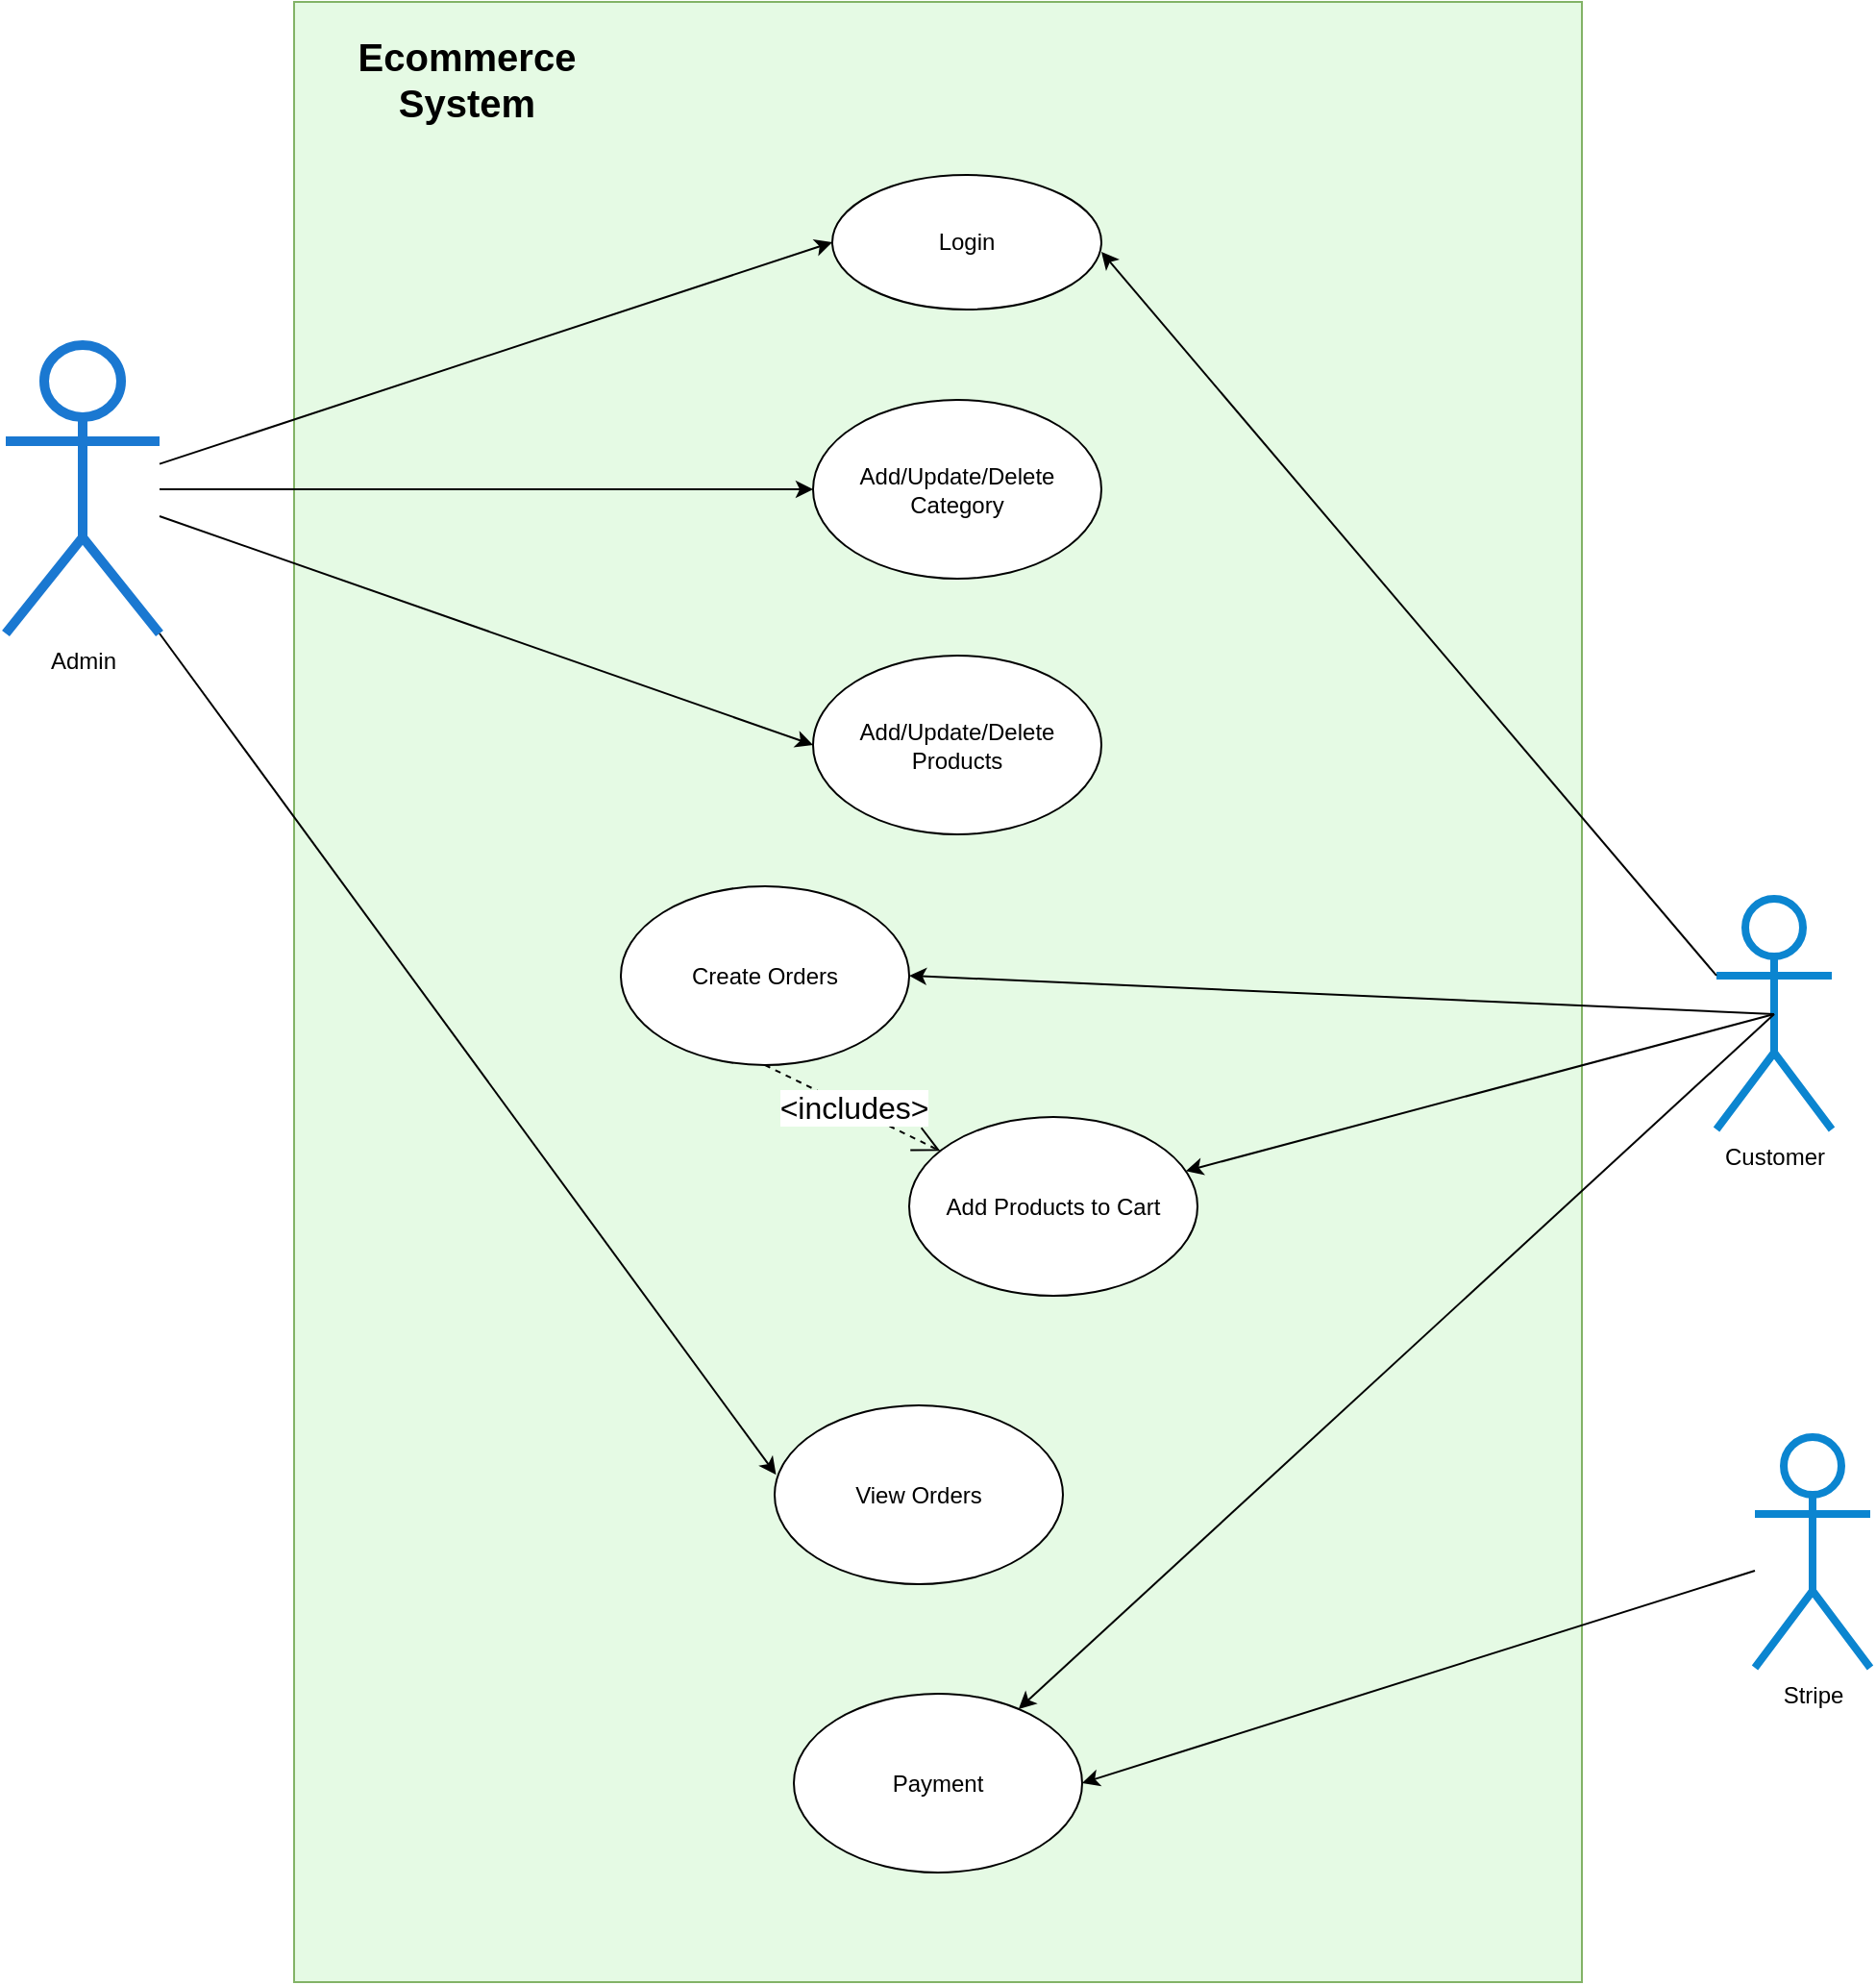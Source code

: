 <mxfile version="21.5.0" type="github">
  <diagram name="Page-1" id="igKEuE6RyJMRjBMo8wGY">
    <mxGraphModel dx="1300" dy="5412" grid="1" gridSize="10" guides="1" tooltips="1" connect="1" arrows="1" fold="1" page="1" pageScale="1" pageWidth="3300" pageHeight="4681" math="0" shadow="0">
      <root>
        <mxCell id="0" />
        <mxCell id="1" parent="0" />
        <mxCell id="2WVy318mOLhB7sXqwARw-7" value="" style="whiteSpace=wrap;html=1;fillColor=#E5FAE4;strokeColor=#82b366;gradientColor=none;" vertex="1" parent="1">
          <mxGeometry x="260" y="-20" width="670" height="1030" as="geometry" />
        </mxCell>
        <mxCell id="2WVy318mOLhB7sXqwARw-1" value="Admin" style="shape=umlActor;verticalLabelPosition=bottom;verticalAlign=top;html=1;outlineConnect=0;strokeColor=#1a78d1;strokeWidth=5;" vertex="1" parent="1">
          <mxGeometry x="110" y="158.5" width="80" height="150" as="geometry" />
        </mxCell>
        <mxCell id="2WVy318mOLhB7sXqwARw-3" value="Customer" style="shape=umlActor;verticalLabelPosition=bottom;verticalAlign=top;html=1;outlineConnect=0;strokeColor=#0b85d0;strokeWidth=4;" vertex="1" parent="1">
          <mxGeometry x="1000" y="446.5" width="60" height="120" as="geometry" />
        </mxCell>
        <mxCell id="2WVy318mOLhB7sXqwARw-5" value="Stripe" style="shape=umlActor;verticalLabelPosition=bottom;verticalAlign=top;html=1;outlineConnect=0;strokeColor=#0b85d0;strokeWidth=4;" vertex="1" parent="1">
          <mxGeometry x="1020" y="726.5" width="60" height="120" as="geometry" />
        </mxCell>
        <mxCell id="2WVy318mOLhB7sXqwARw-8" value="Login" style="ellipse;whiteSpace=wrap;html=1;" vertex="1" parent="1">
          <mxGeometry x="540" y="70" width="140" height="70" as="geometry" />
        </mxCell>
        <mxCell id="2WVy318mOLhB7sXqwARw-12" value="" style="endArrow=classic;html=1;rounded=0;entryX=0;entryY=0.5;entryDx=0;entryDy=0;" edge="1" parent="1" source="2WVy318mOLhB7sXqwARw-1" target="2WVy318mOLhB7sXqwARw-8">
          <mxGeometry width="50" height="50" relative="1" as="geometry">
            <mxPoint x="240" y="170" as="sourcePoint" />
            <mxPoint x="290" y="120" as="targetPoint" />
          </mxGeometry>
        </mxCell>
        <mxCell id="2WVy318mOLhB7sXqwARw-13" value="" style="endArrow=classic;html=1;rounded=0;exitX=0;exitY=0.333;exitDx=0;exitDy=0;exitPerimeter=0;" edge="1" parent="1" source="2WVy318mOLhB7sXqwARw-3">
          <mxGeometry width="50" height="50" relative="1" as="geometry">
            <mxPoint x="480" y="190" as="sourcePoint" />
            <mxPoint x="680" y="110" as="targetPoint" />
          </mxGeometry>
        </mxCell>
        <mxCell id="2WVy318mOLhB7sXqwARw-14" value="Add/Update/Delete Category" style="ellipse;whiteSpace=wrap;html=1;" vertex="1" parent="1">
          <mxGeometry x="530" y="187" width="150" height="93" as="geometry" />
        </mxCell>
        <mxCell id="2WVy318mOLhB7sXqwARw-15" value="" style="endArrow=classic;html=1;rounded=0;entryX=0;entryY=0.5;entryDx=0;entryDy=0;" edge="1" parent="1" target="2WVy318mOLhB7sXqwARw-14" source="2WVy318mOLhB7sXqwARw-1">
          <mxGeometry width="50" height="50" relative="1" as="geometry">
            <mxPoint x="240" y="270" as="sourcePoint" />
            <mxPoint x="290" y="217" as="targetPoint" />
          </mxGeometry>
        </mxCell>
        <mxCell id="2WVy318mOLhB7sXqwARw-17" value="Add/Update/Delete Products" style="ellipse;whiteSpace=wrap;html=1;" vertex="1" parent="1">
          <mxGeometry x="530" y="320" width="150" height="93" as="geometry" />
        </mxCell>
        <mxCell id="2WVy318mOLhB7sXqwARw-18" value="" style="endArrow=classic;html=1;rounded=0;entryX=0;entryY=0.5;entryDx=0;entryDy=0;" edge="1" parent="1" target="2WVy318mOLhB7sXqwARw-17" source="2WVy318mOLhB7sXqwARw-1">
          <mxGeometry width="50" height="50" relative="1" as="geometry">
            <mxPoint x="230" y="304" as="sourcePoint" />
            <mxPoint x="280" y="330" as="targetPoint" />
          </mxGeometry>
        </mxCell>
        <mxCell id="2WVy318mOLhB7sXqwARw-23" value="Create Orders" style="ellipse;whiteSpace=wrap;html=1;" vertex="1" parent="1">
          <mxGeometry x="430" y="440" width="150" height="93" as="geometry" />
        </mxCell>
        <mxCell id="2WVy318mOLhB7sXqwARw-26" value="View Orders" style="ellipse;whiteSpace=wrap;html=1;" vertex="1" parent="1">
          <mxGeometry x="510" y="710" width="150" height="93" as="geometry" />
        </mxCell>
        <mxCell id="2WVy318mOLhB7sXqwARw-28" value="" style="endArrow=classic;html=1;rounded=0;entryX=0.005;entryY=0.388;entryDx=0;entryDy=0;entryPerimeter=0;" edge="1" parent="1" target="2WVy318mOLhB7sXqwARw-26">
          <mxGeometry width="50" height="50" relative="1" as="geometry">
            <mxPoint x="190" y="308.5" as="sourcePoint" />
            <mxPoint x="240" y="258.5" as="targetPoint" />
          </mxGeometry>
        </mxCell>
        <mxCell id="2WVy318mOLhB7sXqwARw-29" value="" style="endArrow=classic;html=1;rounded=0;entryX=1;entryY=0.5;entryDx=0;entryDy=0;exitX=0.5;exitY=0.5;exitDx=0;exitDy=0;exitPerimeter=0;" edge="1" parent="1" source="2WVy318mOLhB7sXqwARw-3" target="2WVy318mOLhB7sXqwARw-23">
          <mxGeometry width="50" height="50" relative="1" as="geometry">
            <mxPoint x="650" y="410" as="sourcePoint" />
            <mxPoint x="980" y="240" as="targetPoint" />
          </mxGeometry>
        </mxCell>
        <mxCell id="2WVy318mOLhB7sXqwARw-30" value="Payment" style="ellipse;whiteSpace=wrap;html=1;" vertex="1" parent="1">
          <mxGeometry x="520" y="860" width="150" height="93" as="geometry" />
        </mxCell>
        <mxCell id="2WVy318mOLhB7sXqwARw-31" value="" style="endArrow=classic;html=1;rounded=0;exitX=0.5;exitY=0.5;exitDx=0;exitDy=0;exitPerimeter=0;" edge="1" parent="1" source="2WVy318mOLhB7sXqwARw-3" target="2WVy318mOLhB7sXqwARw-30">
          <mxGeometry width="50" height="50" relative="1" as="geometry">
            <mxPoint x="1050" y="150" as="sourcePoint" />
            <mxPoint x="680" y="517" as="targetPoint" />
          </mxGeometry>
        </mxCell>
        <mxCell id="2WVy318mOLhB7sXqwARw-32" value="" style="endArrow=classic;html=1;rounded=0;entryX=1;entryY=0.5;entryDx=0;entryDy=0;" edge="1" parent="1" source="2WVy318mOLhB7sXqwARw-5" target="2WVy318mOLhB7sXqwARw-30">
          <mxGeometry width="50" height="50" relative="1" as="geometry">
            <mxPoint x="1060" y="160" as="sourcePoint" />
            <mxPoint x="635" y="754" as="targetPoint" />
          </mxGeometry>
        </mxCell>
        <mxCell id="2WVy318mOLhB7sXqwARw-33" value="Ecommerce System" style="text;html=1;strokeColor=none;fillColor=none;align=center;verticalAlign=middle;whiteSpace=wrap;rounded=0;fontSize=20;fontStyle=1" vertex="1" parent="1">
          <mxGeometry x="330" y="10" width="40" height="20" as="geometry" />
        </mxCell>
        <mxCell id="2WVy318mOLhB7sXqwARw-34" value="Add Products to Cart" style="ellipse;whiteSpace=wrap;html=1;" vertex="1" parent="1">
          <mxGeometry x="580" y="560" width="150" height="93" as="geometry" />
        </mxCell>
        <mxCell id="2WVy318mOLhB7sXqwARw-35" value="&amp;lt;includes&amp;gt;" style="endArrow=open;endSize=12;dashed=1;html=1;rounded=0;exitX=0.5;exitY=1;exitDx=0;exitDy=0;fontSize=16;" edge="1" parent="1" source="2WVy318mOLhB7sXqwARw-23" target="2WVy318mOLhB7sXqwARw-34">
          <mxGeometry width="160" relative="1" as="geometry">
            <mxPoint x="620" y="560" as="sourcePoint" />
            <mxPoint x="780" y="560" as="targetPoint" />
          </mxGeometry>
        </mxCell>
        <mxCell id="2WVy318mOLhB7sXqwARw-36" value="" style="endArrow=classic;html=1;rounded=0;exitX=0.5;exitY=0.5;exitDx=0;exitDy=0;exitPerimeter=0;" edge="1" parent="1" source="2WVy318mOLhB7sXqwARw-3" target="2WVy318mOLhB7sXqwARw-34">
          <mxGeometry width="50" height="50" relative="1" as="geometry">
            <mxPoint x="1040" y="517" as="sourcePoint" />
            <mxPoint x="590" y="497" as="targetPoint" />
          </mxGeometry>
        </mxCell>
      </root>
    </mxGraphModel>
  </diagram>
</mxfile>

